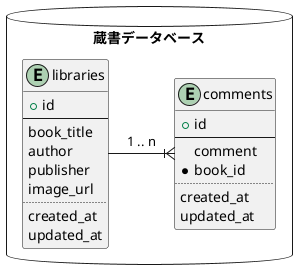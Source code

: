 @startuml database
package 蔵書データベース <<Database>> {
  entity libraries {
    + id
    --
    book_title
    author
    publisher
    image_url
    ..
    created_at
    updated_at
  }
  entity comments {
    + id
    --
    comment
    * book_id
    ..
    created_at
    updated_at
  }
}
libraries -ri-|{ comments : 1 .. n
@enduml